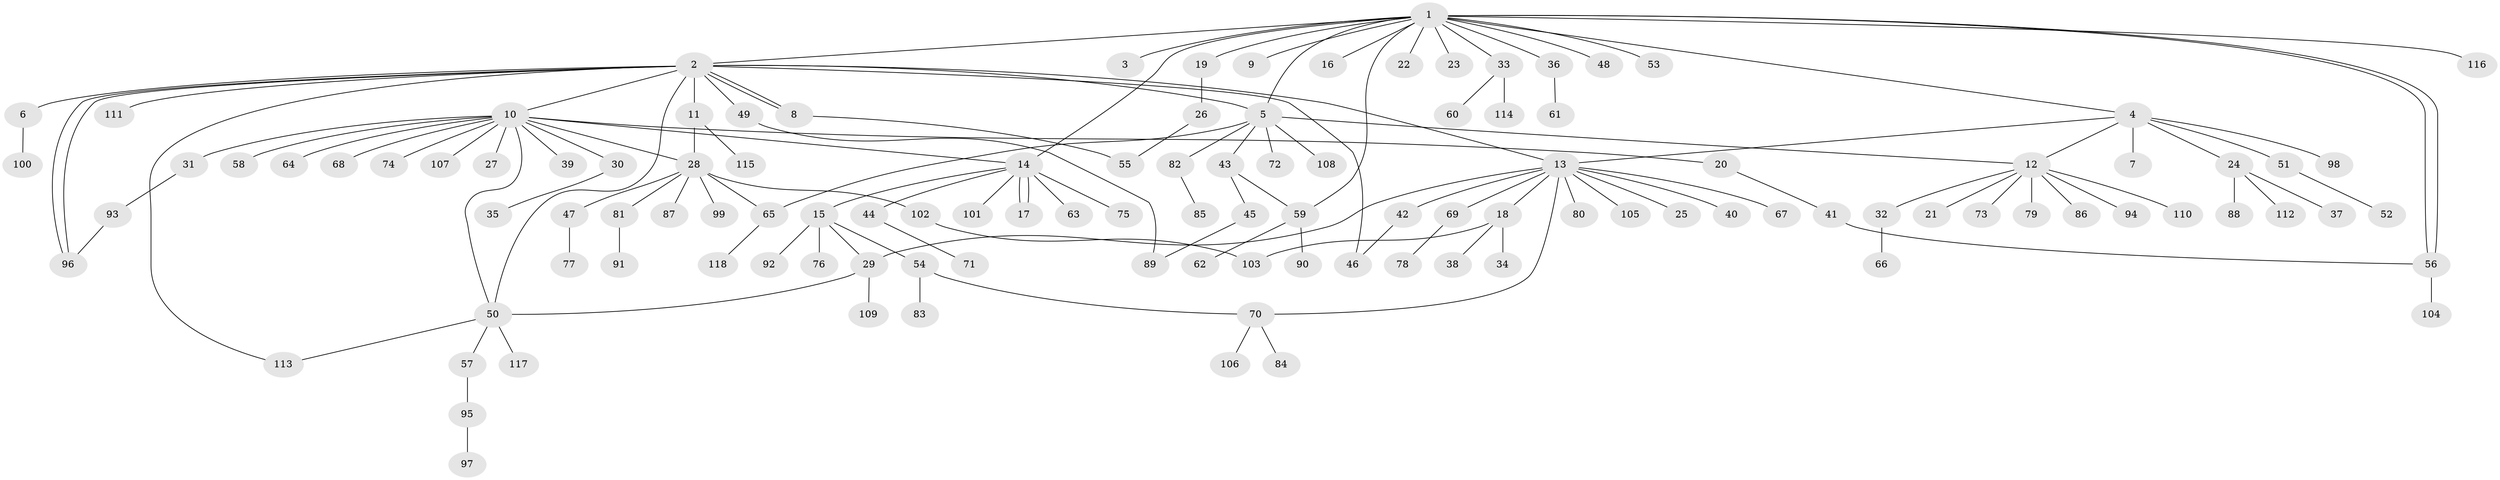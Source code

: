 // coarse degree distribution, {17: 0.011764705882352941, 14: 0.011764705882352941, 1: 0.5882352941176471, 6: 0.023529411764705882, 9: 0.023529411764705882, 2: 0.18823529411764706, 3: 0.09411764705882353, 13: 0.011764705882352941, 8: 0.023529411764705882, 12: 0.011764705882352941, 4: 0.011764705882352941}
// Generated by graph-tools (version 1.1) at 2025/41/03/06/25 10:41:49]
// undirected, 118 vertices, 139 edges
graph export_dot {
graph [start="1"]
  node [color=gray90,style=filled];
  1;
  2;
  3;
  4;
  5;
  6;
  7;
  8;
  9;
  10;
  11;
  12;
  13;
  14;
  15;
  16;
  17;
  18;
  19;
  20;
  21;
  22;
  23;
  24;
  25;
  26;
  27;
  28;
  29;
  30;
  31;
  32;
  33;
  34;
  35;
  36;
  37;
  38;
  39;
  40;
  41;
  42;
  43;
  44;
  45;
  46;
  47;
  48;
  49;
  50;
  51;
  52;
  53;
  54;
  55;
  56;
  57;
  58;
  59;
  60;
  61;
  62;
  63;
  64;
  65;
  66;
  67;
  68;
  69;
  70;
  71;
  72;
  73;
  74;
  75;
  76;
  77;
  78;
  79;
  80;
  81;
  82;
  83;
  84;
  85;
  86;
  87;
  88;
  89;
  90;
  91;
  92;
  93;
  94;
  95;
  96;
  97;
  98;
  99;
  100;
  101;
  102;
  103;
  104;
  105;
  106;
  107;
  108;
  109;
  110;
  111;
  112;
  113;
  114;
  115;
  116;
  117;
  118;
  1 -- 2;
  1 -- 3;
  1 -- 4;
  1 -- 5;
  1 -- 9;
  1 -- 14;
  1 -- 16;
  1 -- 19;
  1 -- 22;
  1 -- 23;
  1 -- 33;
  1 -- 36;
  1 -- 48;
  1 -- 53;
  1 -- 56;
  1 -- 56;
  1 -- 59;
  1 -- 116;
  2 -- 5;
  2 -- 6;
  2 -- 8;
  2 -- 8;
  2 -- 10;
  2 -- 11;
  2 -- 13;
  2 -- 46;
  2 -- 49;
  2 -- 50;
  2 -- 96;
  2 -- 96;
  2 -- 111;
  2 -- 113;
  4 -- 7;
  4 -- 12;
  4 -- 13;
  4 -- 24;
  4 -- 51;
  4 -- 98;
  5 -- 12;
  5 -- 43;
  5 -- 65;
  5 -- 72;
  5 -- 82;
  5 -- 108;
  6 -- 100;
  8 -- 55;
  10 -- 14;
  10 -- 20;
  10 -- 27;
  10 -- 28;
  10 -- 30;
  10 -- 31;
  10 -- 39;
  10 -- 50;
  10 -- 58;
  10 -- 64;
  10 -- 68;
  10 -- 74;
  10 -- 107;
  11 -- 28;
  11 -- 115;
  12 -- 21;
  12 -- 32;
  12 -- 73;
  12 -- 79;
  12 -- 86;
  12 -- 94;
  12 -- 110;
  13 -- 18;
  13 -- 25;
  13 -- 29;
  13 -- 40;
  13 -- 42;
  13 -- 67;
  13 -- 69;
  13 -- 70;
  13 -- 80;
  13 -- 105;
  14 -- 15;
  14 -- 17;
  14 -- 17;
  14 -- 44;
  14 -- 63;
  14 -- 75;
  14 -- 101;
  15 -- 29;
  15 -- 54;
  15 -- 76;
  15 -- 92;
  18 -- 34;
  18 -- 38;
  18 -- 103;
  19 -- 26;
  20 -- 41;
  24 -- 37;
  24 -- 88;
  24 -- 112;
  26 -- 55;
  28 -- 47;
  28 -- 65;
  28 -- 81;
  28 -- 87;
  28 -- 99;
  28 -- 102;
  29 -- 50;
  29 -- 109;
  30 -- 35;
  31 -- 93;
  32 -- 66;
  33 -- 60;
  33 -- 114;
  36 -- 61;
  41 -- 56;
  42 -- 46;
  43 -- 45;
  43 -- 59;
  44 -- 71;
  45 -- 89;
  47 -- 77;
  49 -- 89;
  50 -- 57;
  50 -- 113;
  50 -- 117;
  51 -- 52;
  54 -- 70;
  54 -- 83;
  56 -- 104;
  57 -- 95;
  59 -- 62;
  59 -- 90;
  65 -- 118;
  69 -- 78;
  70 -- 84;
  70 -- 106;
  81 -- 91;
  82 -- 85;
  93 -- 96;
  95 -- 97;
  102 -- 103;
}
